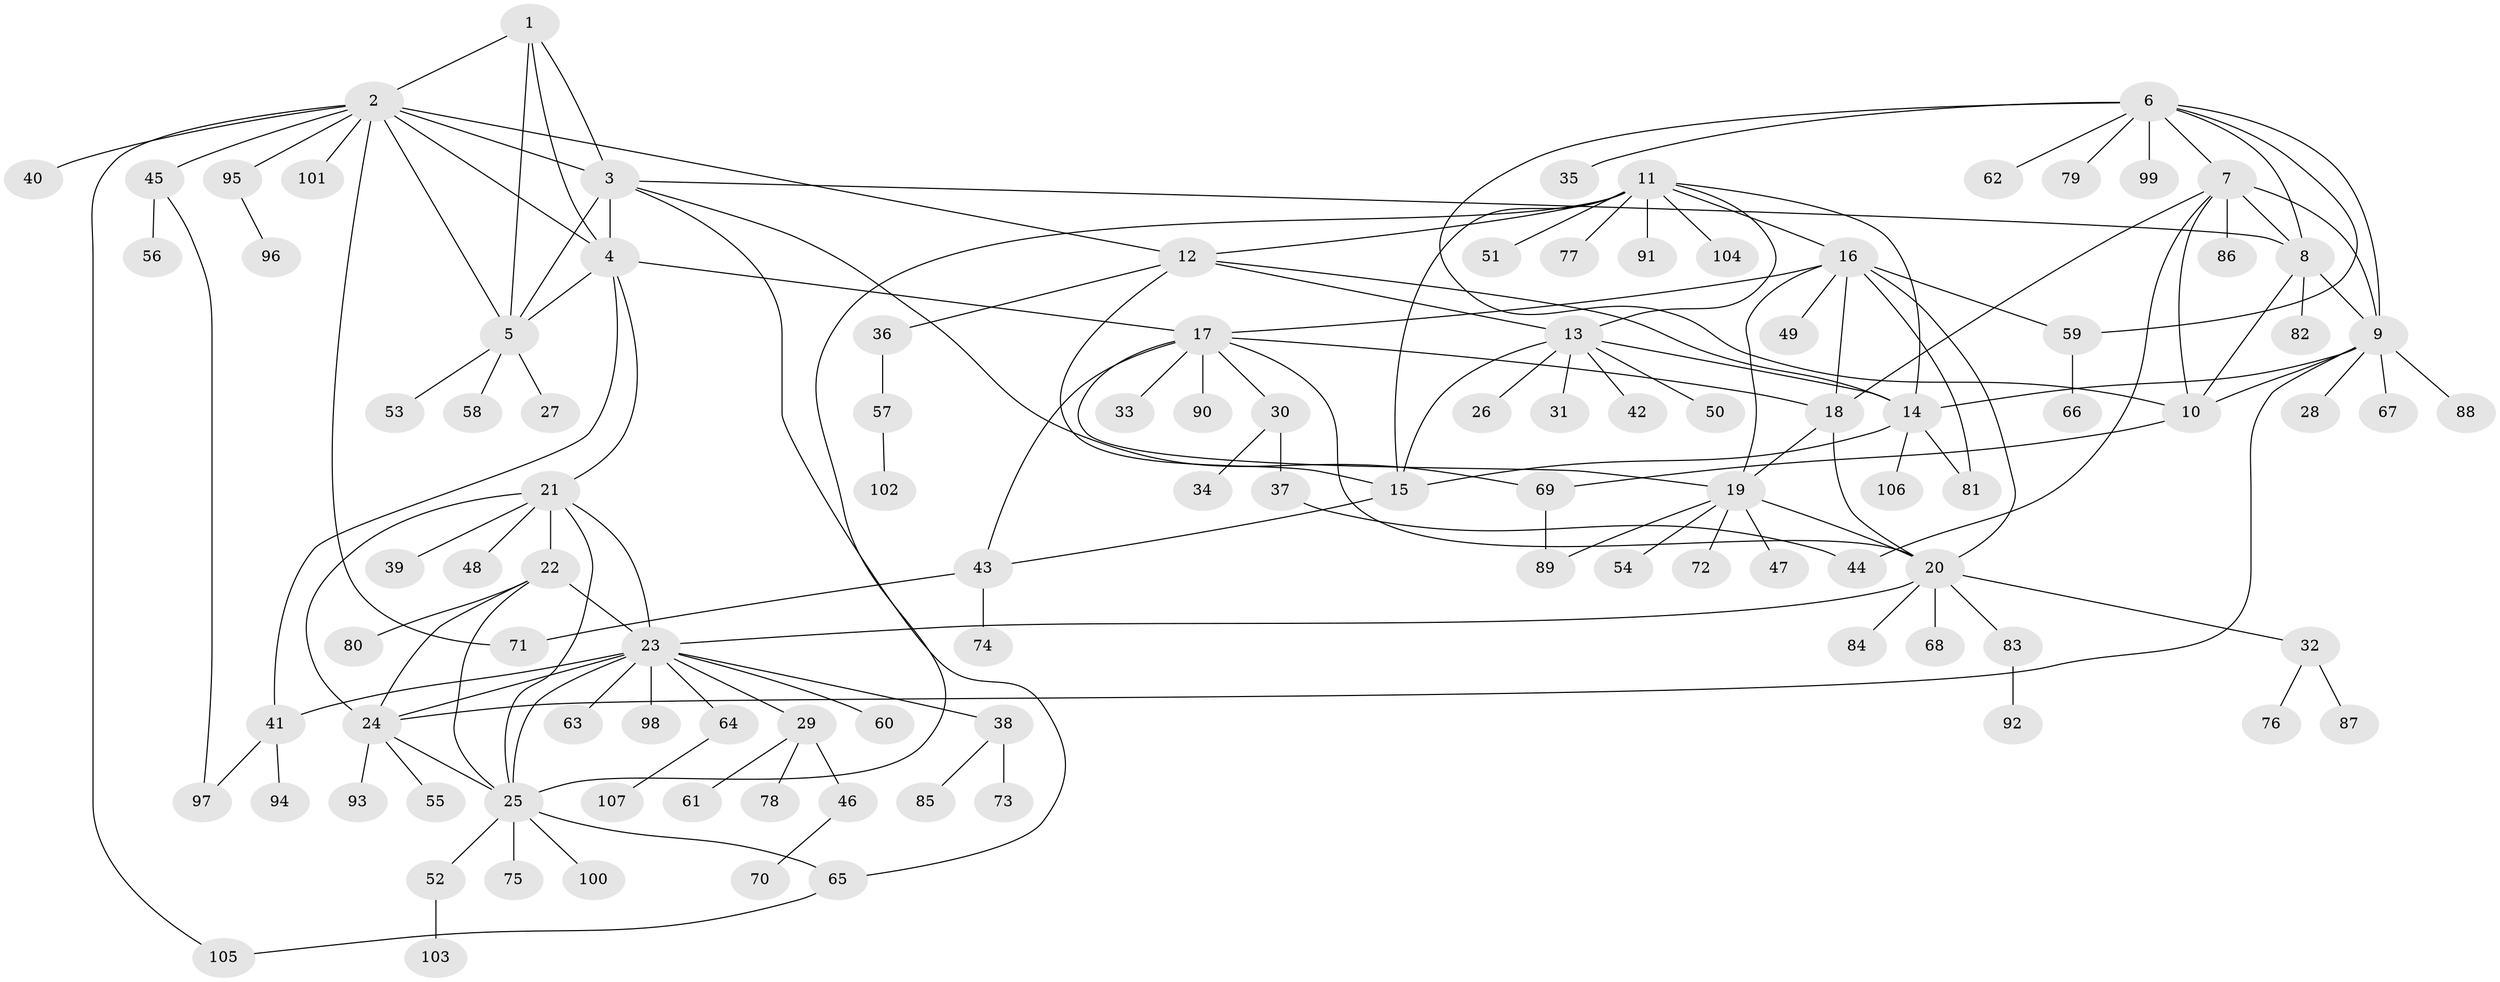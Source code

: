 // Generated by graph-tools (version 1.1) at 2025/11/02/27/25 16:11:31]
// undirected, 107 vertices, 153 edges
graph export_dot {
graph [start="1"]
  node [color=gray90,style=filled];
  1;
  2;
  3;
  4;
  5;
  6;
  7;
  8;
  9;
  10;
  11;
  12;
  13;
  14;
  15;
  16;
  17;
  18;
  19;
  20;
  21;
  22;
  23;
  24;
  25;
  26;
  27;
  28;
  29;
  30;
  31;
  32;
  33;
  34;
  35;
  36;
  37;
  38;
  39;
  40;
  41;
  42;
  43;
  44;
  45;
  46;
  47;
  48;
  49;
  50;
  51;
  52;
  53;
  54;
  55;
  56;
  57;
  58;
  59;
  60;
  61;
  62;
  63;
  64;
  65;
  66;
  67;
  68;
  69;
  70;
  71;
  72;
  73;
  74;
  75;
  76;
  77;
  78;
  79;
  80;
  81;
  82;
  83;
  84;
  85;
  86;
  87;
  88;
  89;
  90;
  91;
  92;
  93;
  94;
  95;
  96;
  97;
  98;
  99;
  100;
  101;
  102;
  103;
  104;
  105;
  106;
  107;
  1 -- 2;
  1 -- 3;
  1 -- 4;
  1 -- 5;
  2 -- 3;
  2 -- 4;
  2 -- 5;
  2 -- 12;
  2 -- 40;
  2 -- 45;
  2 -- 71;
  2 -- 95;
  2 -- 101;
  2 -- 105;
  3 -- 4;
  3 -- 5;
  3 -- 8;
  3 -- 65;
  3 -- 69;
  4 -- 5;
  4 -- 17;
  4 -- 21;
  4 -- 41;
  5 -- 27;
  5 -- 53;
  5 -- 58;
  6 -- 7;
  6 -- 8;
  6 -- 9;
  6 -- 10;
  6 -- 35;
  6 -- 59;
  6 -- 62;
  6 -- 79;
  6 -- 99;
  7 -- 8;
  7 -- 9;
  7 -- 10;
  7 -- 18;
  7 -- 44;
  7 -- 86;
  8 -- 9;
  8 -- 10;
  8 -- 82;
  9 -- 10;
  9 -- 14;
  9 -- 24;
  9 -- 28;
  9 -- 67;
  9 -- 88;
  10 -- 69;
  11 -- 12;
  11 -- 13;
  11 -- 14;
  11 -- 15;
  11 -- 16;
  11 -- 25;
  11 -- 51;
  11 -- 77;
  11 -- 91;
  11 -- 104;
  12 -- 13;
  12 -- 14;
  12 -- 15;
  12 -- 36;
  13 -- 14;
  13 -- 15;
  13 -- 26;
  13 -- 31;
  13 -- 42;
  13 -- 50;
  14 -- 15;
  14 -- 81;
  14 -- 106;
  15 -- 43;
  16 -- 17;
  16 -- 18;
  16 -- 19;
  16 -- 20;
  16 -- 49;
  16 -- 59;
  16 -- 81;
  17 -- 18;
  17 -- 19;
  17 -- 20;
  17 -- 30;
  17 -- 33;
  17 -- 43;
  17 -- 90;
  18 -- 19;
  18 -- 20;
  19 -- 20;
  19 -- 47;
  19 -- 54;
  19 -- 72;
  19 -- 89;
  20 -- 23;
  20 -- 32;
  20 -- 68;
  20 -- 83;
  20 -- 84;
  21 -- 22;
  21 -- 23;
  21 -- 24;
  21 -- 25;
  21 -- 39;
  21 -- 48;
  22 -- 23;
  22 -- 24;
  22 -- 25;
  22 -- 80;
  23 -- 24;
  23 -- 25;
  23 -- 29;
  23 -- 38;
  23 -- 41;
  23 -- 60;
  23 -- 63;
  23 -- 64;
  23 -- 98;
  24 -- 25;
  24 -- 55;
  24 -- 93;
  25 -- 52;
  25 -- 65;
  25 -- 75;
  25 -- 100;
  29 -- 46;
  29 -- 61;
  29 -- 78;
  30 -- 34;
  30 -- 37;
  32 -- 76;
  32 -- 87;
  36 -- 57;
  37 -- 44;
  38 -- 73;
  38 -- 85;
  41 -- 94;
  41 -- 97;
  43 -- 71;
  43 -- 74;
  45 -- 56;
  45 -- 97;
  46 -- 70;
  52 -- 103;
  57 -- 102;
  59 -- 66;
  64 -- 107;
  65 -- 105;
  69 -- 89;
  83 -- 92;
  95 -- 96;
}
